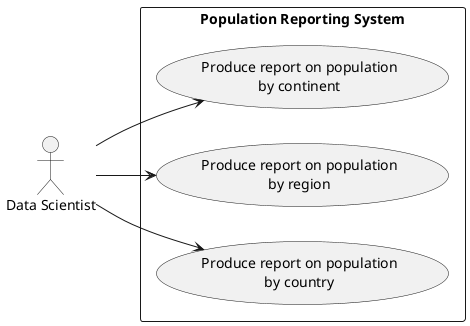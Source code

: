 @startuml
left to right direction

actor "Data Scientist" as DS
rectangle "Population Reporting System" {

  usecase "Produce report on population\nby continent" as UC23
  usecase "Produce report on population\nby region" as UC24
  usecase "Produce report on population\nby country" as UC25

}

DS --> UC23
DS --> UC24
DS --> UC25

@enduml
